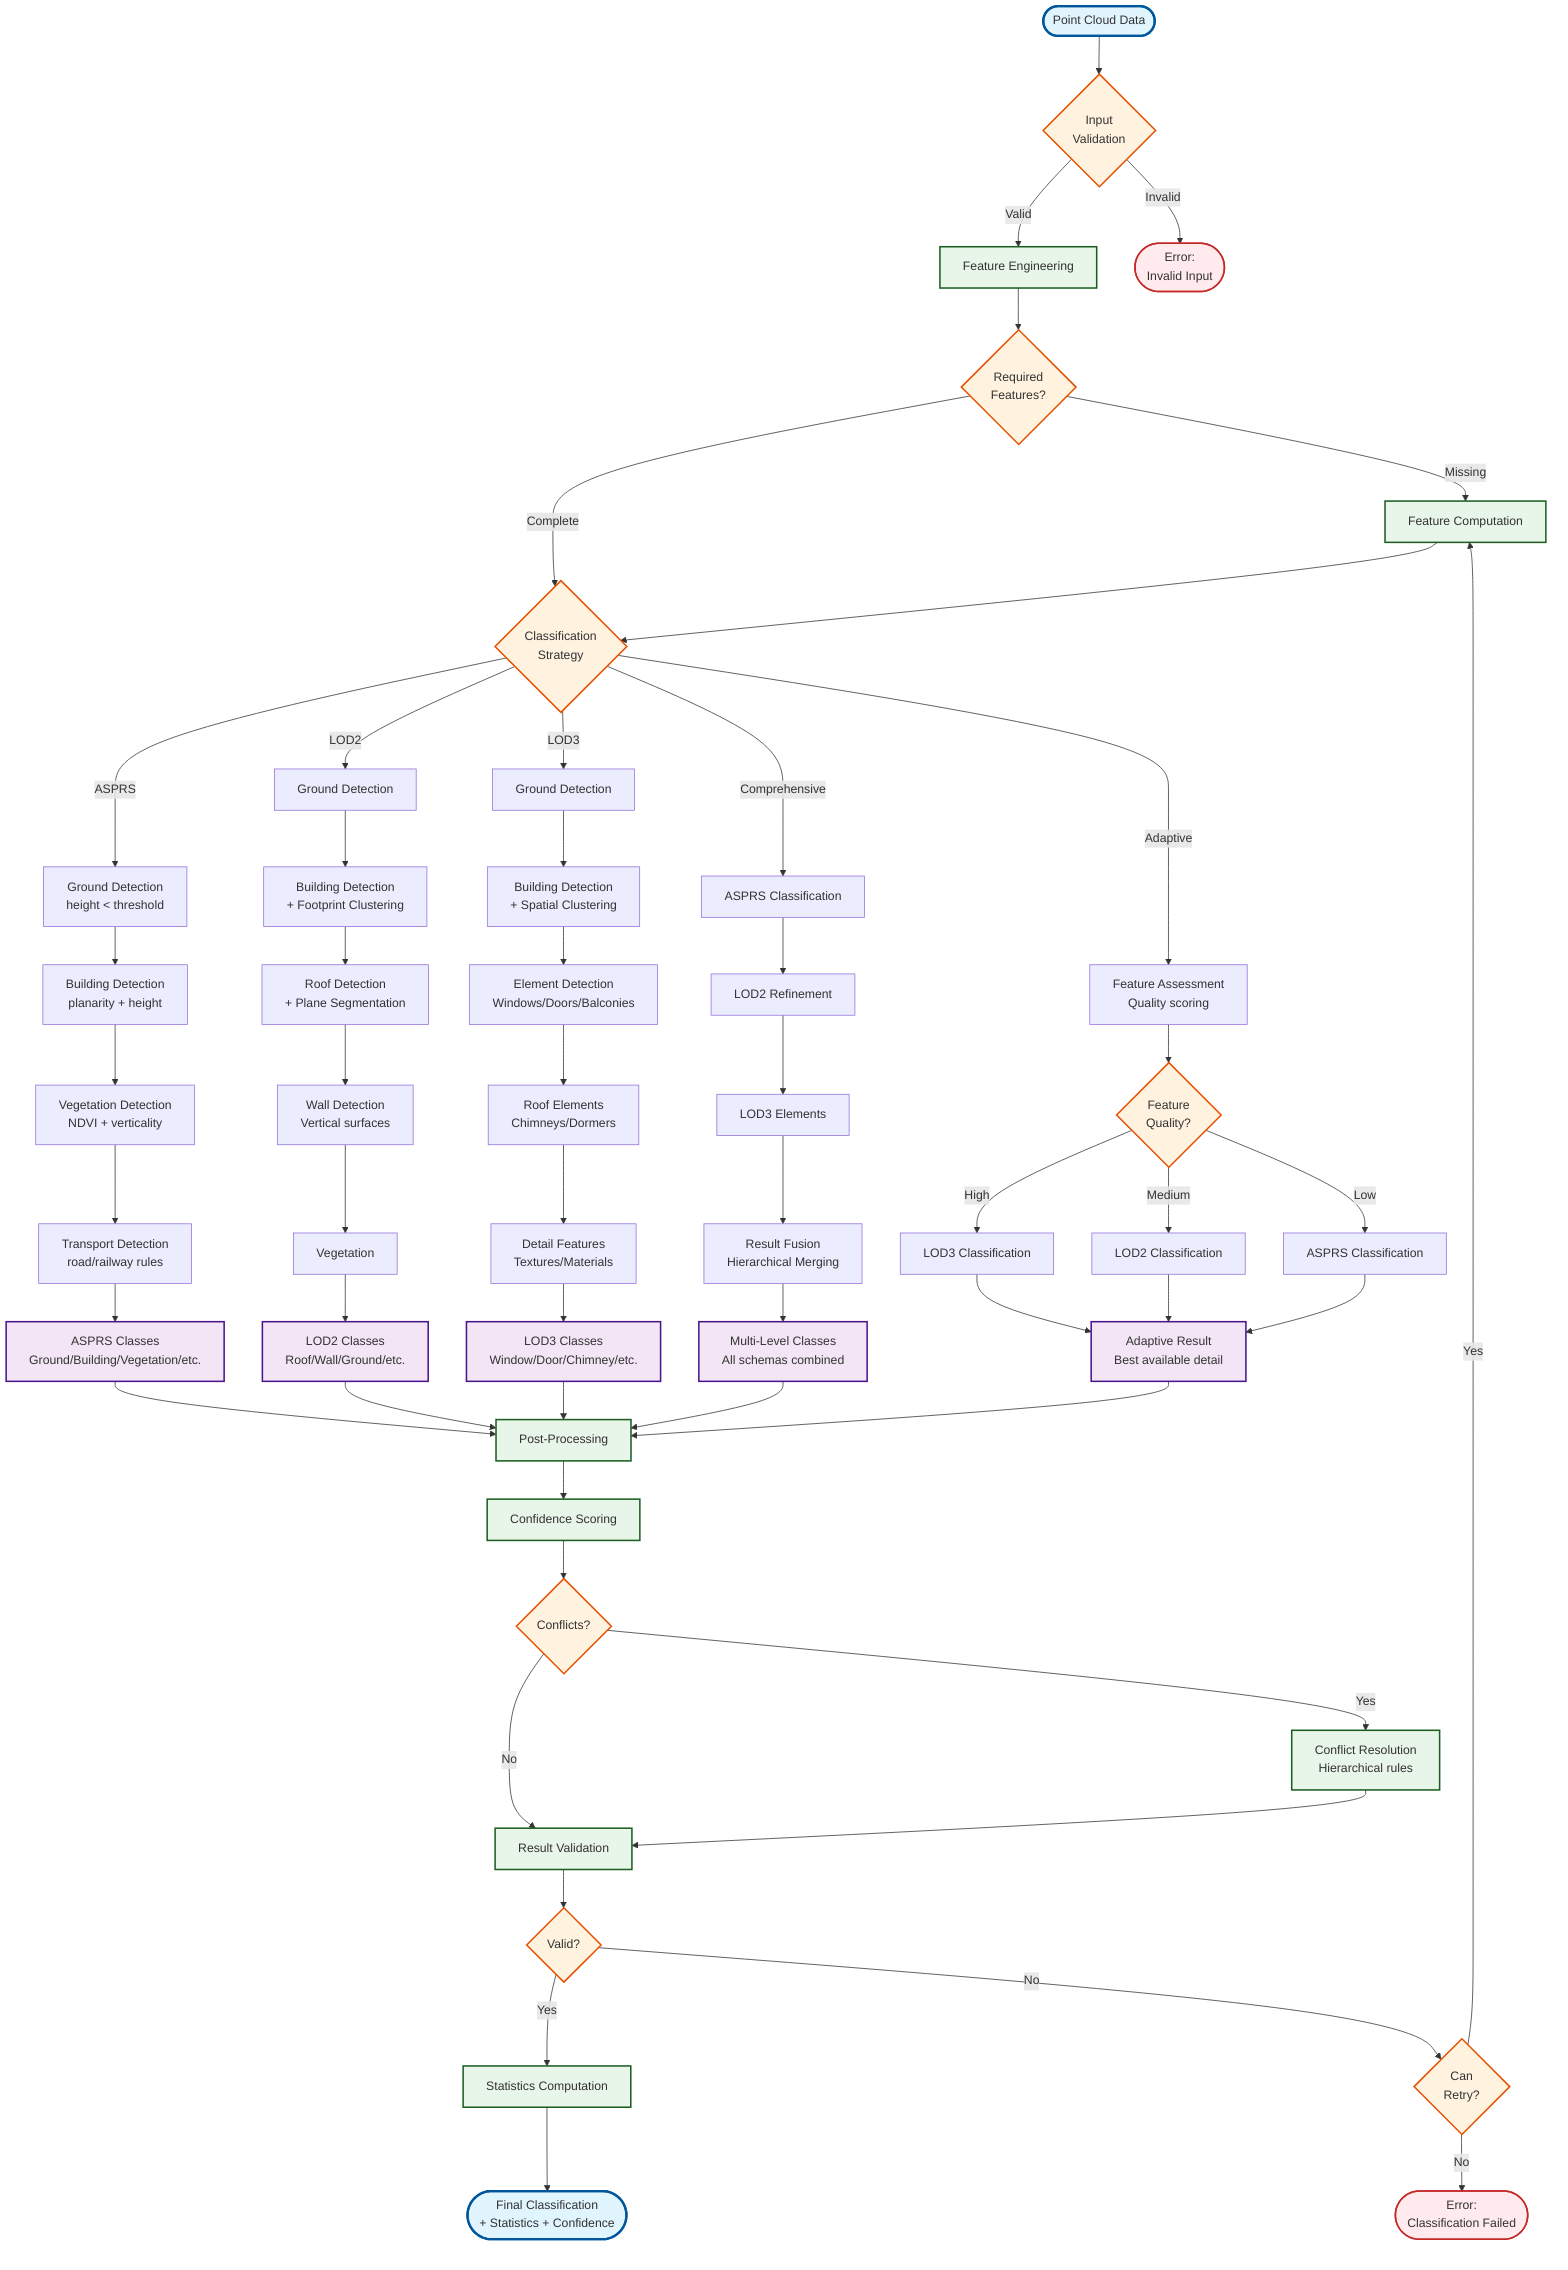 %% Classification Pipeline Flow
%% Shows the step-by-step classification process

graph TB
    START([Point Cloud Data]) --> INPUT_VALID{Input<br/>Validation}
    
    INPUT_VALID -->|Valid| FEATURE_ENG[Feature Engineering]
    INPUT_VALID -->|Invalid| ERROR([Error:<br/>Invalid Input])
    
    FEATURE_ENG --> FEATURE_CHECK{Required<br/>Features?}
    FEATURE_CHECK -->|Missing| FEATURE_COMP[Feature Computation]
    FEATURE_CHECK -->|Complete| STRATEGY
    FEATURE_COMP --> STRATEGY
    
    STRATEGY{Classification<br/>Strategy}
    
    %% ASPRS Path
    STRATEGY -->|ASPRS| ASPRS_GROUND[Ground Detection<br/>height < threshold]
    ASPRS_GROUND --> ASPRS_BUILD[Building Detection<br/>planarity + height]
    ASPRS_BUILD --> ASPRS_VEG[Vegetation Detection<br/>NDVI + verticality]
    ASPRS_VEG --> ASPRS_TRANS[Transport Detection<br/>road/railway rules]
    ASPRS_TRANS --> ASPRS_RESULT[ASPRS Classes<br/>Ground/Building/Vegetation/etc.]
    
    %% LOD2 Path
    STRATEGY -->|LOD2| LOD2_GROUND[Ground Detection]
    LOD2_GROUND --> LOD2_BUILD[Building Detection<br/>+ Footprint Clustering]
    LOD2_BUILD --> LOD2_ROOF[Roof Detection<br/>+ Plane Segmentation]
    LOD2_ROOF --> LOD2_WALL[Wall Detection<br/>Vertical surfaces]
    LOD2_WALL --> LOD2_VEG[Vegetation]
    LOD2_VEG --> LOD2_RESULT[LOD2 Classes<br/>Roof/Wall/Ground/etc.]
    
    %% LOD3 Path
    STRATEGY -->|LOD3| LOD3_GROUND[Ground Detection]
    LOD3_GROUND --> LOD3_BUILD[Building Detection<br/>+ Spatial Clustering]
    LOD3_BUILD --> LOD3_ELEM[Element Detection<br/>Windows/Doors/Balconies]
    LOD3_ELEM --> LOD3_ROOF[Roof Elements<br/>Chimneys/Dormers]
    LOD3_ROOF --> LOD3_DETAIL[Detail Features<br/>Textures/Materials]
    LOD3_DETAIL --> LOD3_RESULT[LOD3 Classes<br/>Window/Door/Chimney/etc.]
    
    %% Comprehensive Path
    STRATEGY -->|Comprehensive| COMP_ASPRS[ASPRS Classification]
    COMP_ASPRS --> COMP_LOD2[LOD2 Refinement]
    COMP_LOD2 --> COMP_LOD3[LOD3 Elements]
    COMP_LOD3 --> COMP_FUSE[Result Fusion<br/>Hierarchical Merging]
    COMP_FUSE --> COMP_RESULT[Multi-Level Classes<br/>All schemas combined]
    
    %% Adaptive Path
    STRATEGY -->|Adaptive| ADAPT_ASSESS[Feature Assessment<br/>Quality scoring]
    ADAPT_ASSESS --> ADAPT_SELECT{Feature<br/>Quality?}
    ADAPT_SELECT -->|High| ADAPT_LOD3[LOD3 Classification]
    ADAPT_SELECT -->|Medium| ADAPT_LOD2[LOD2 Classification]
    ADAPT_SELECT -->|Low| ADAPT_ASPRS[ASPRS Classification]
    ADAPT_LOD3 --> ADAPT_RESULT[Adaptive Result<br/>Best available detail]
    ADAPT_LOD2 --> ADAPT_RESULT
    ADAPT_ASPRS --> ADAPT_RESULT
    
    %% Post-Processing
    ASPRS_RESULT --> POST
    LOD2_RESULT --> POST
    LOD3_RESULT --> POST
    COMP_RESULT --> POST
    ADAPT_RESULT --> POST
    
    POST[Post-Processing]
    POST --> CONF_SCORE[Confidence Scoring]
    CONF_SCORE --> CONFLICT{Conflicts?}
    CONFLICT -->|Yes| RESOLVE[Conflict Resolution<br/>Hierarchical rules]
    CONFLICT -->|No| VALIDATION
    RESOLVE --> VALIDATION
    
    VALIDATION[Result Validation]
    VALIDATION --> VALID_CHECK{Valid?}
    VALID_CHECK -->|Yes| STATS[Statistics Computation]
    VALID_CHECK -->|No| RETRY{Can<br/>Retry?}
    RETRY -->|Yes| FEATURE_COMP
    RETRY -->|No| ERROR_CLASS([Error:<br/>Classification Failed])
    
    STATS --> FINAL([Final Classification<br/>+ Statistics + Confidence])
    
    %% Styling
    classDef startEnd fill:#e1f5ff,stroke:#01579b,stroke-width:3px
    classDef decision fill:#fff3e0,stroke:#e65100,stroke-width:2px
    classDef process fill:#e8f5e9,stroke:#1b5e20,stroke-width:2px
    classDef result fill:#f3e5f5,stroke:#4a148c,stroke-width:2px
    classDef error fill:#ffebee,stroke:#c62828,stroke-width:2px
    
    class START,FINAL startEnd
    class INPUT_VALID,FEATURE_CHECK,STRATEGY,ADAPT_SELECT,CONFLICT,VALID_CHECK,RETRY decision
    class FEATURE_ENG,FEATURE_COMP,POST,CONF_SCORE,RESOLVE,VALIDATION,STATS process
    class ASPRS_RESULT,LOD2_RESULT,LOD3_RESULT,COMP_RESULT,ADAPT_RESULT result
    class ERROR,ERROR_CLASS error